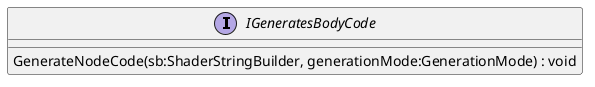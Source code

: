 @startuml
interface IGeneratesBodyCode {
    GenerateNodeCode(sb:ShaderStringBuilder, generationMode:GenerationMode) : void
}
@enduml
